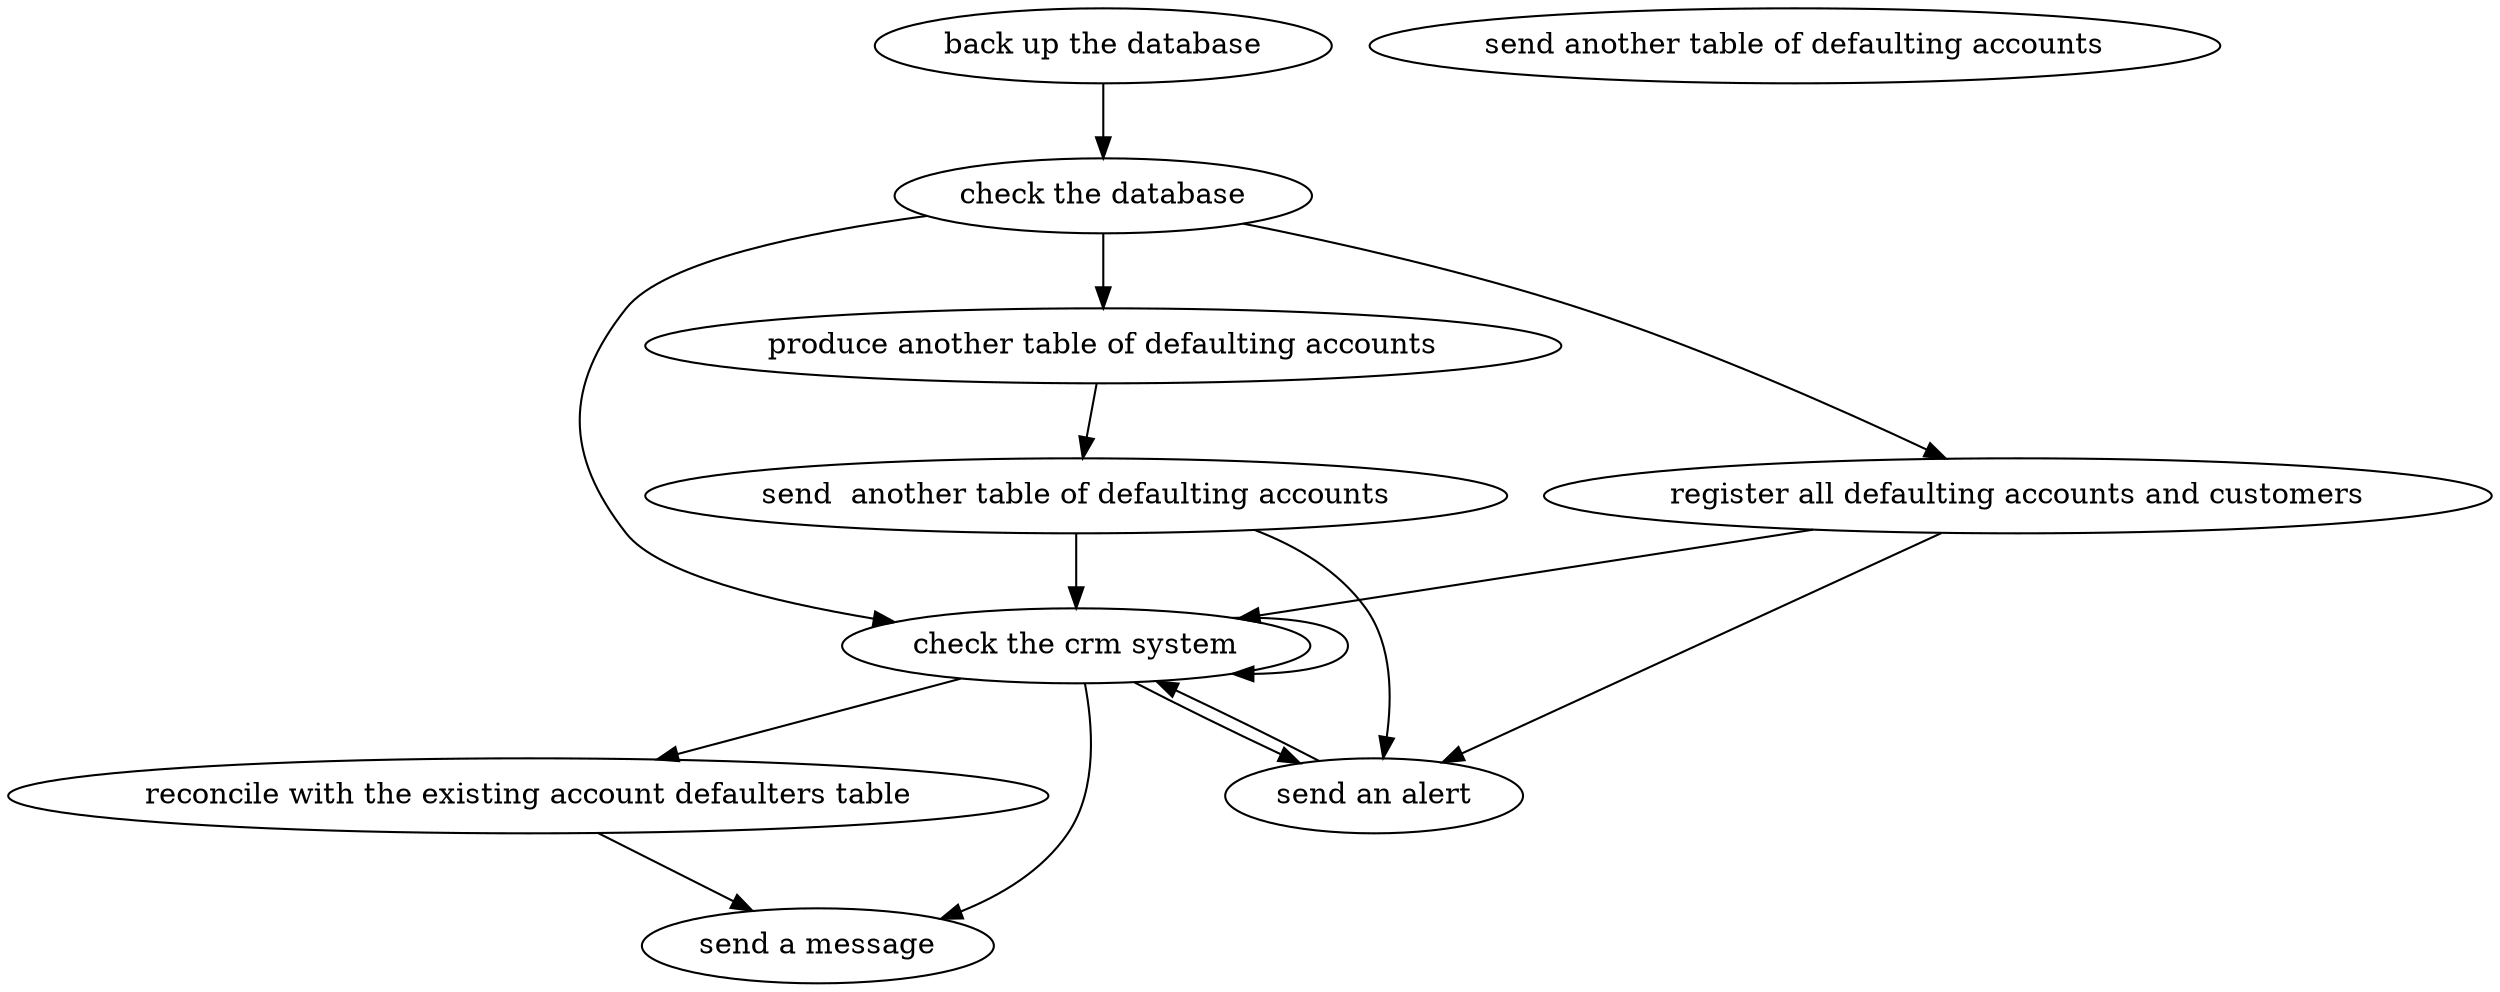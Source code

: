 digraph "doc-9.1" {
	graph [name="doc-9.1"];
	"back up the database"	[attrs="{'type': 'Activity', 'label': 'back up the database'}"];
	"check the database"	[attrs="{'type': 'Activity', 'label': 'check the database'}"];
	"back up the database" -> "check the database"	[attrs="{'type': 'flow', 'label': 'flow'}"];
	"check the crm system"	[attrs="{'type': 'Activity', 'label': 'check the crm system'}"];
	"check the database" -> "check the crm system"	[attrs="{'type': 'flow', 'label': 'flow'}"];
	"register all defaulting accounts and customers"	[attrs="{'type': 'Activity', 'label': 'register all defaulting accounts and customers'}"];
	"check the database" -> "register all defaulting accounts and customers"	[attrs="{'type': 'flow', 'label': 'flow'}"];
	"produce another table of defaulting accounts"	[attrs="{'type': 'Activity', 'label': 'produce another table of defaulting accounts'}"];
	"check the database" -> "produce another table of defaulting accounts"	[attrs="{'type': 'flow', 'label': 'flow'}"];
	"check the crm system" -> "check the crm system"	[attrs="{'type': 'flow', 'label': 'flow'}"];
	"send an alert"	[attrs="{'type': 'Activity', 'label': 'send an alert'}"];
	"check the crm system" -> "send an alert"	[attrs="{'type': 'flow', 'label': 'flow'}"];
	"reconcile with the existing account defaulters table"	[attrs="{'type': 'Activity', 'label': 'reconcile with the existing account defaulters table'}"];
	"check the crm system" -> "reconcile with the existing account defaulters table"	[attrs="{'type': 'flow', 'label': 'flow'}"];
	"send a message"	[attrs="{'type': 'Activity', 'label': 'send a message'}"];
	"check the crm system" -> "send a message"	[attrs="{'type': 'flow', 'label': 'flow'}"];
	"register all defaulting accounts and customers" -> "check the crm system"	[attrs="{'type': 'flow', 'label': 'flow'}"];
	"register all defaulting accounts and customers" -> "send an alert"	[attrs="{'type': 'flow', 'label': 'flow'}"];
	"send  another table of defaulting accounts"	[attrs="{'type': 'Activity', 'label': 'send  another table of defaulting accounts'}"];
	"produce another table of defaulting accounts" -> "send  another table of defaulting accounts"	[attrs="{'type': 'flow', 'label': 'flow'}"];
	"send another table of defaulting accounts"	[attrs="{'type': 'Activity', 'label': 'send another table of defaulting accounts'}"];
	"send an alert" -> "check the crm system"	[attrs="{'type': 'flow', 'label': 'flow'}"];
	"reconcile with the existing account defaulters table" -> "send a message"	[attrs="{'type': 'flow', 'label': 'flow'}"];
	"send  another table of defaulting accounts" -> "check the crm system"	[attrs="{'type': 'flow', 'label': 'flow'}"];
	"send  another table of defaulting accounts" -> "send an alert"	[attrs="{'type': 'flow', 'label': 'flow'}"];
}
